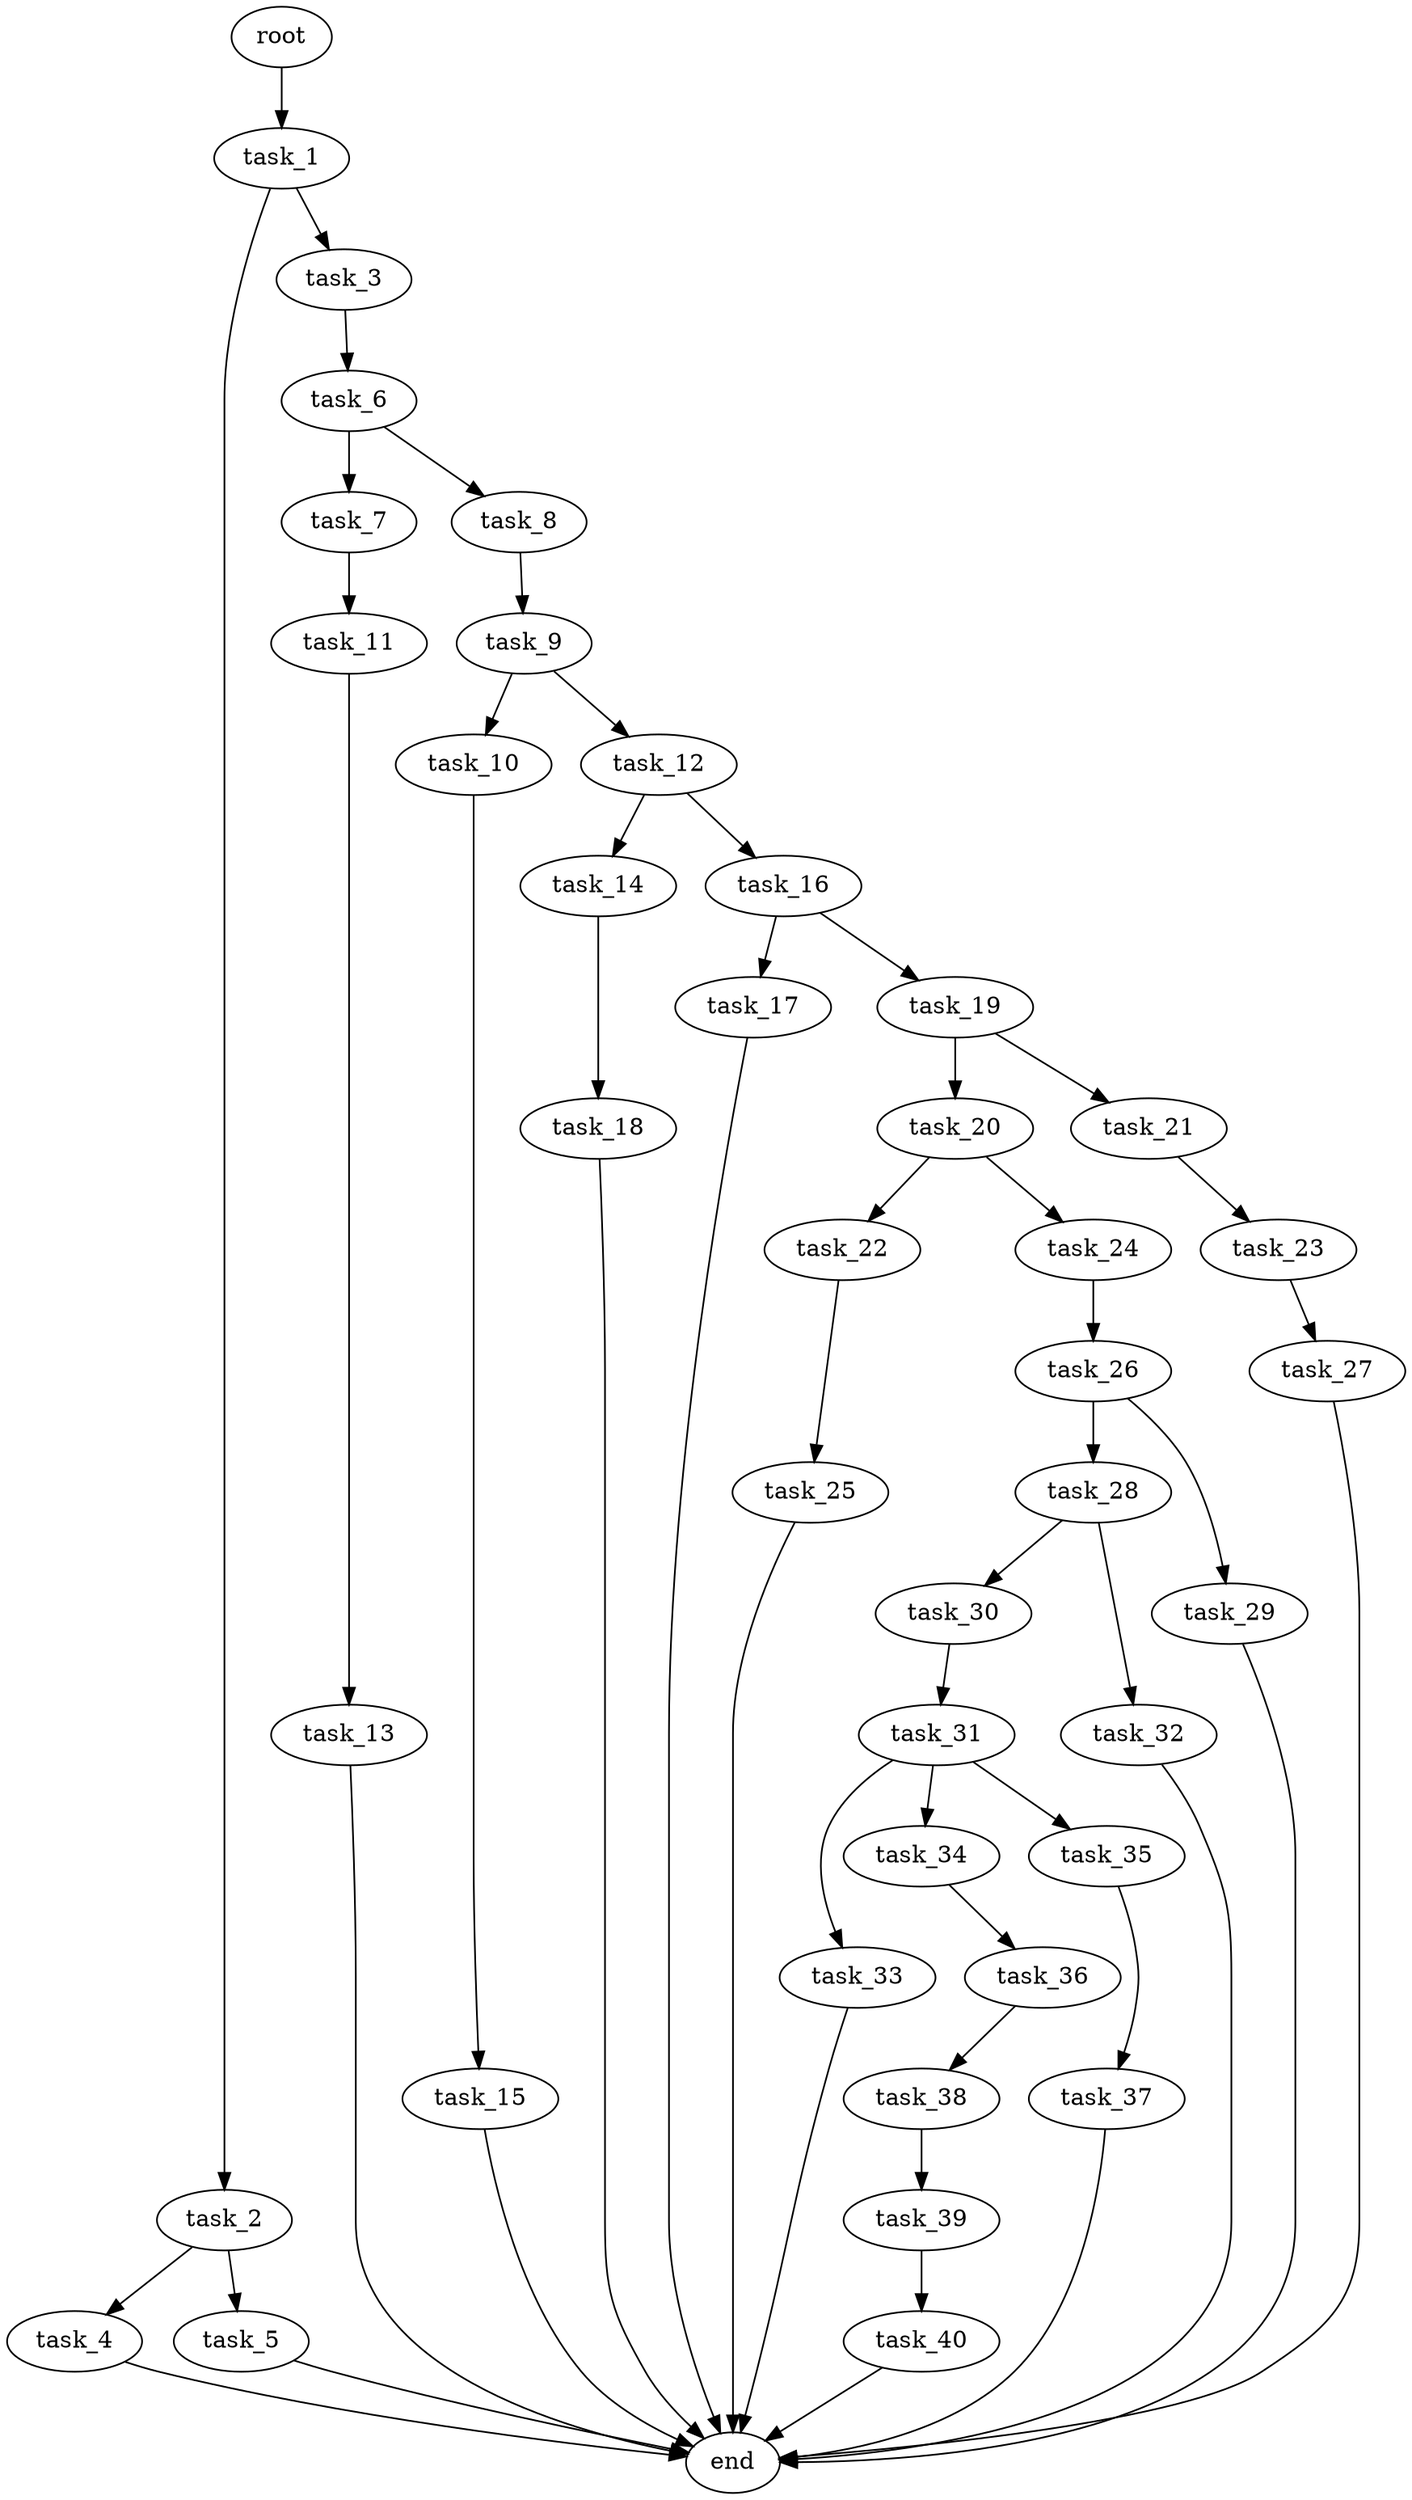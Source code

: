 digraph G {
  root [size="0.000000e+00"];
  task_1 [size="1.243520e+10"];
  task_2 [size="5.558379e+10"];
  task_3 [size="5.293367e+10"];
  task_4 [size="5.071233e+08"];
  task_5 [size="6.256159e+10"];
  task_6 [size="2.587358e+10"];
  task_7 [size="8.569601e+10"];
  task_8 [size="1.775273e+10"];
  task_9 [size="9.484504e+10"];
  task_10 [size="4.984974e+10"];
  task_11 [size="9.309067e+10"];
  task_12 [size="5.157118e+10"];
  task_13 [size="3.781501e+10"];
  task_14 [size="7.638764e+10"];
  task_15 [size="5.283685e+10"];
  task_16 [size="6.425951e+09"];
  task_17 [size="2.678727e+10"];
  task_18 [size="1.549454e+10"];
  task_19 [size="6.562400e+09"];
  task_20 [size="6.966749e+10"];
  task_21 [size="6.191128e+10"];
  task_22 [size="2.952216e+10"];
  task_23 [size="1.709540e+10"];
  task_24 [size="5.714633e+10"];
  task_25 [size="6.695282e+10"];
  task_26 [size="7.305787e+10"];
  task_27 [size="4.077004e+10"];
  task_28 [size="1.586770e+10"];
  task_29 [size="2.427920e+10"];
  task_30 [size="4.198577e+10"];
  task_31 [size="7.170194e+10"];
  task_32 [size="3.683197e+10"];
  task_33 [size="7.252560e+10"];
  task_34 [size="5.283682e+10"];
  task_35 [size="2.139529e+10"];
  task_36 [size="3.096541e+10"];
  task_37 [size="7.783170e+10"];
  task_38 [size="8.226006e+09"];
  task_39 [size="8.734568e+10"];
  task_40 [size="8.220547e+10"];
  end [size="0.000000e+00"];

  root -> task_1 [size="1.000000e-12"];
  task_1 -> task_2 [size="5.558379e+08"];
  task_1 -> task_3 [size="5.293367e+08"];
  task_2 -> task_4 [size="5.071233e+06"];
  task_2 -> task_5 [size="6.256159e+08"];
  task_3 -> task_6 [size="2.587358e+08"];
  task_4 -> end [size="1.000000e-12"];
  task_5 -> end [size="1.000000e-12"];
  task_6 -> task_7 [size="8.569601e+08"];
  task_6 -> task_8 [size="1.775273e+08"];
  task_7 -> task_11 [size="9.309067e+08"];
  task_8 -> task_9 [size="9.484504e+08"];
  task_9 -> task_10 [size="4.984974e+08"];
  task_9 -> task_12 [size="5.157118e+08"];
  task_10 -> task_15 [size="5.283685e+08"];
  task_11 -> task_13 [size="3.781501e+08"];
  task_12 -> task_14 [size="7.638764e+08"];
  task_12 -> task_16 [size="6.425951e+07"];
  task_13 -> end [size="1.000000e-12"];
  task_14 -> task_18 [size="1.549454e+08"];
  task_15 -> end [size="1.000000e-12"];
  task_16 -> task_17 [size="2.678727e+08"];
  task_16 -> task_19 [size="6.562400e+07"];
  task_17 -> end [size="1.000000e-12"];
  task_18 -> end [size="1.000000e-12"];
  task_19 -> task_20 [size="6.966749e+08"];
  task_19 -> task_21 [size="6.191128e+08"];
  task_20 -> task_22 [size="2.952216e+08"];
  task_20 -> task_24 [size="5.714633e+08"];
  task_21 -> task_23 [size="1.709540e+08"];
  task_22 -> task_25 [size="6.695282e+08"];
  task_23 -> task_27 [size="4.077004e+08"];
  task_24 -> task_26 [size="7.305787e+08"];
  task_25 -> end [size="1.000000e-12"];
  task_26 -> task_28 [size="1.586770e+08"];
  task_26 -> task_29 [size="2.427920e+08"];
  task_27 -> end [size="1.000000e-12"];
  task_28 -> task_30 [size="4.198577e+08"];
  task_28 -> task_32 [size="3.683197e+08"];
  task_29 -> end [size="1.000000e-12"];
  task_30 -> task_31 [size="7.170194e+08"];
  task_31 -> task_33 [size="7.252560e+08"];
  task_31 -> task_34 [size="5.283682e+08"];
  task_31 -> task_35 [size="2.139529e+08"];
  task_32 -> end [size="1.000000e-12"];
  task_33 -> end [size="1.000000e-12"];
  task_34 -> task_36 [size="3.096541e+08"];
  task_35 -> task_37 [size="7.783170e+08"];
  task_36 -> task_38 [size="8.226006e+07"];
  task_37 -> end [size="1.000000e-12"];
  task_38 -> task_39 [size="8.734568e+08"];
  task_39 -> task_40 [size="8.220547e+08"];
  task_40 -> end [size="1.000000e-12"];
}
